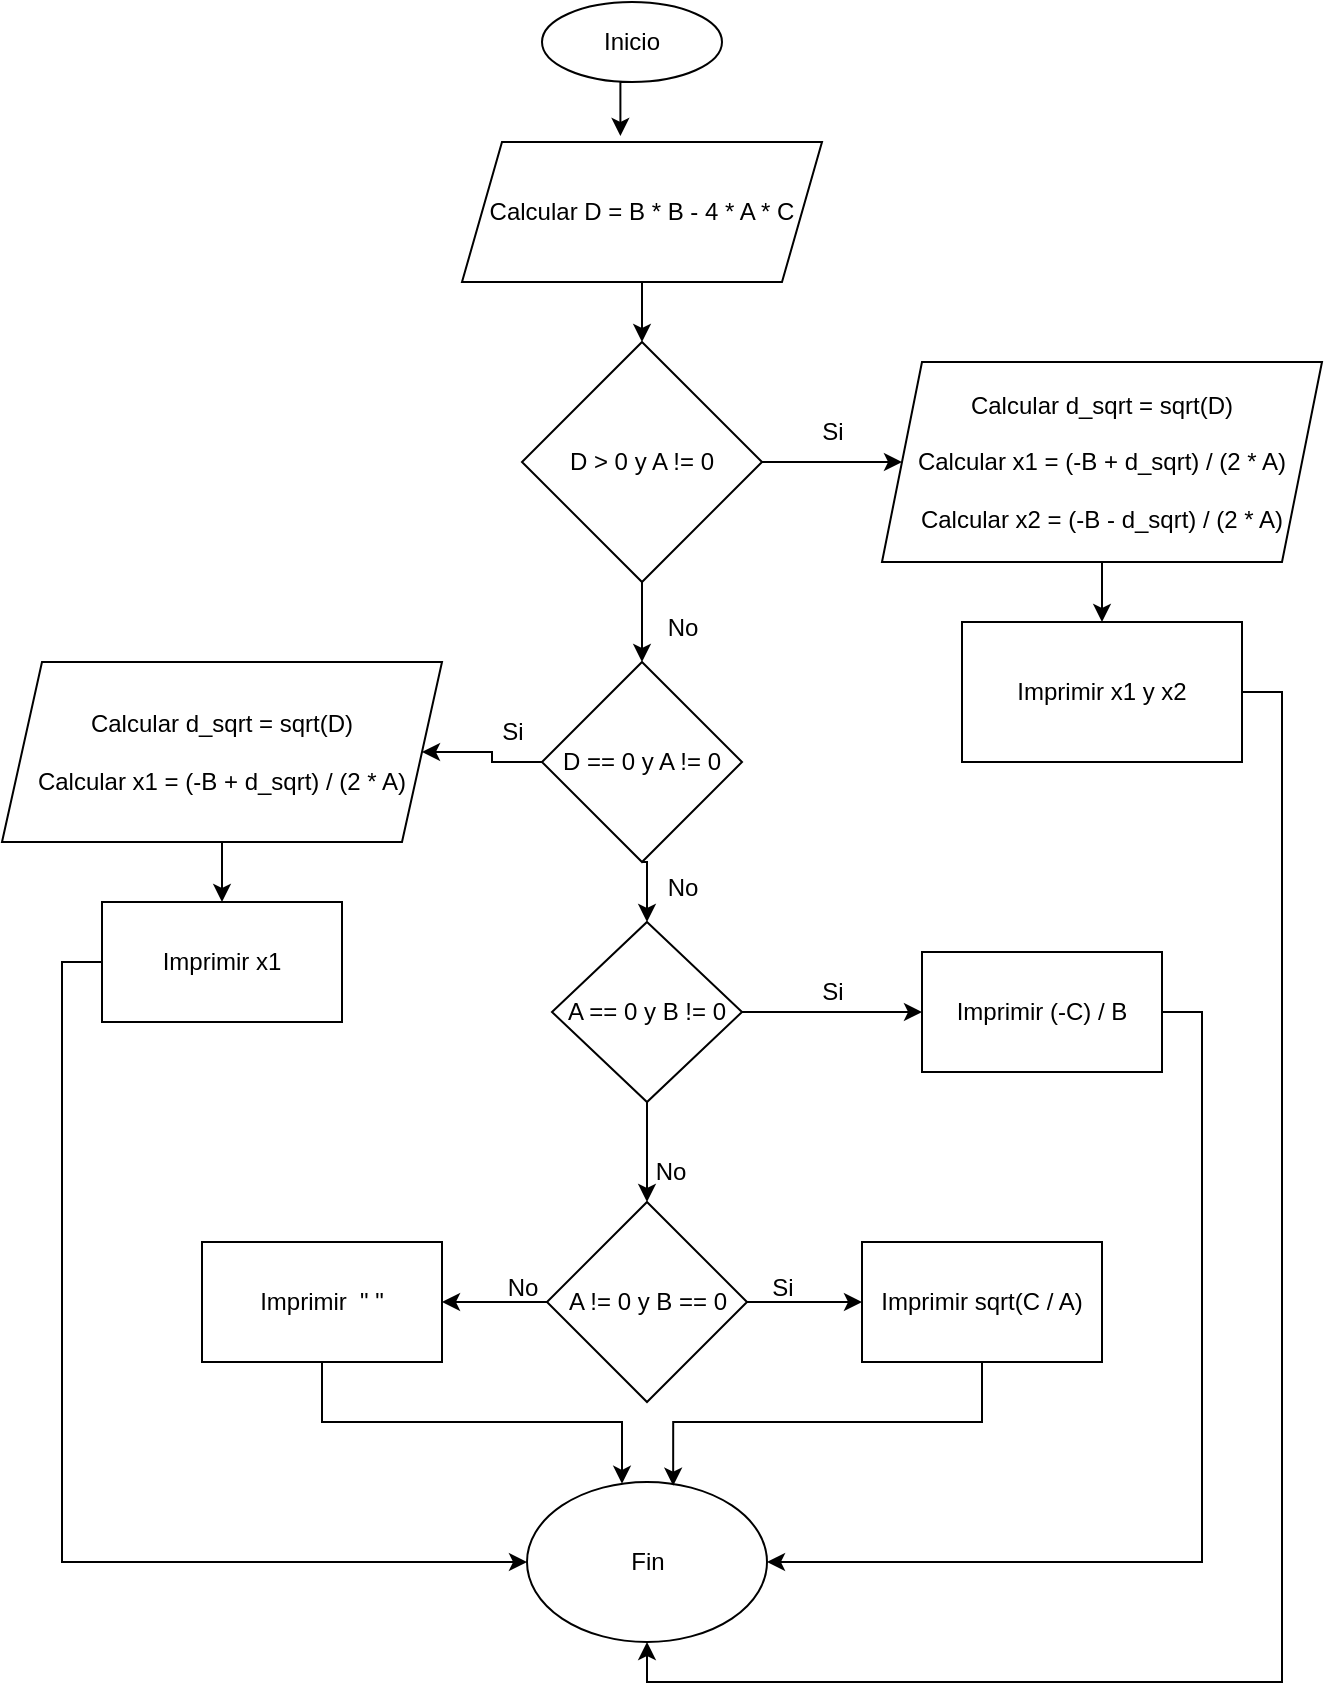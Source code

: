 <mxfile version="24.3.1" type="github">
  <diagram name="Página-1" id="b2jRFqUZYnmrYUsRm_Oo">
    <mxGraphModel dx="1050" dy="2895" grid="1" gridSize="10" guides="1" tooltips="1" connect="1" arrows="1" fold="1" page="1" pageScale="1" pageWidth="827" pageHeight="1169" math="0" shadow="0">
      <root>
        <mxCell id="0" />
        <mxCell id="1" parent="0" />
        <mxCell id="cl9YCHPWA_k3voPx7x7O-1" value="Inicio" style="ellipse;whiteSpace=wrap;html=1;" vertex="1" parent="1">
          <mxGeometry x="350" y="-2310" width="90" height="40" as="geometry" />
        </mxCell>
        <mxCell id="cl9YCHPWA_k3voPx7x7O-6" style="edgeStyle=orthogonalEdgeStyle;rounded=0;orthogonalLoop=1;jettySize=auto;html=1;exitX=0.5;exitY=1;exitDx=0;exitDy=0;entryX=0.5;entryY=0;entryDx=0;entryDy=0;" edge="1" parent="1" source="cl9YCHPWA_k3voPx7x7O-3" target="cl9YCHPWA_k3voPx7x7O-5">
          <mxGeometry relative="1" as="geometry" />
        </mxCell>
        <mxCell id="cl9YCHPWA_k3voPx7x7O-3" value="Calcular D = B * B - 4 * A * C" style="shape=parallelogram;perimeter=parallelogramPerimeter;whiteSpace=wrap;html=1;fixedSize=1;" vertex="1" parent="1">
          <mxGeometry x="310" y="-2240" width="180" height="70" as="geometry" />
        </mxCell>
        <mxCell id="cl9YCHPWA_k3voPx7x7O-4" style="edgeStyle=orthogonalEdgeStyle;rounded=0;orthogonalLoop=1;jettySize=auto;html=1;exitX=0.5;exitY=1;exitDx=0;exitDy=0;entryX=0.44;entryY=-0.043;entryDx=0;entryDy=0;entryPerimeter=0;" edge="1" parent="1" source="cl9YCHPWA_k3voPx7x7O-1" target="cl9YCHPWA_k3voPx7x7O-3">
          <mxGeometry relative="1" as="geometry" />
        </mxCell>
        <mxCell id="cl9YCHPWA_k3voPx7x7O-8" style="edgeStyle=orthogonalEdgeStyle;rounded=0;orthogonalLoop=1;jettySize=auto;html=1;exitX=1;exitY=0.5;exitDx=0;exitDy=0;entryX=0;entryY=0.5;entryDx=0;entryDy=0;" edge="1" parent="1" source="cl9YCHPWA_k3voPx7x7O-5" target="cl9YCHPWA_k3voPx7x7O-7">
          <mxGeometry relative="1" as="geometry" />
        </mxCell>
        <mxCell id="cl9YCHPWA_k3voPx7x7O-22" style="edgeStyle=orthogonalEdgeStyle;rounded=0;orthogonalLoop=1;jettySize=auto;html=1;exitX=0.5;exitY=1;exitDx=0;exitDy=0;entryX=0.5;entryY=0;entryDx=0;entryDy=0;" edge="1" parent="1" source="cl9YCHPWA_k3voPx7x7O-5" target="cl9YCHPWA_k3voPx7x7O-17">
          <mxGeometry relative="1" as="geometry" />
        </mxCell>
        <mxCell id="cl9YCHPWA_k3voPx7x7O-5" value="D &amp;gt; 0 y A != 0" style="rhombus;whiteSpace=wrap;html=1;" vertex="1" parent="1">
          <mxGeometry x="340" y="-2140" width="120" height="120" as="geometry" />
        </mxCell>
        <mxCell id="cl9YCHPWA_k3voPx7x7O-10" style="edgeStyle=orthogonalEdgeStyle;rounded=0;orthogonalLoop=1;jettySize=auto;html=1;exitX=0.5;exitY=1;exitDx=0;exitDy=0;entryX=0.5;entryY=0;entryDx=0;entryDy=0;" edge="1" parent="1" source="cl9YCHPWA_k3voPx7x7O-7" target="cl9YCHPWA_k3voPx7x7O-9">
          <mxGeometry relative="1" as="geometry" />
        </mxCell>
        <mxCell id="cl9YCHPWA_k3voPx7x7O-7" value="&lt;div&gt;Calcular d_sqrt = sqrt(D)&lt;/div&gt;&lt;div&gt;&lt;br&gt;&lt;/div&gt;&lt;div&gt;Calcular x1 = (-B + d_sqrt) / (2 * A)&lt;/div&gt;&lt;div&gt;&lt;br&gt;&lt;/div&gt;&lt;div&gt;Calcular x2 = (-B - d_sqrt) / (2 * A)&lt;/div&gt;" style="shape=parallelogram;perimeter=parallelogramPerimeter;whiteSpace=wrap;html=1;fixedSize=1;" vertex="1" parent="1">
          <mxGeometry x="520" y="-2130" width="220" height="100" as="geometry" />
        </mxCell>
        <mxCell id="cl9YCHPWA_k3voPx7x7O-53" style="edgeStyle=orthogonalEdgeStyle;rounded=0;orthogonalLoop=1;jettySize=auto;html=1;exitX=1;exitY=0.5;exitDx=0;exitDy=0;entryX=0.5;entryY=1;entryDx=0;entryDy=0;" edge="1" parent="1" source="cl9YCHPWA_k3voPx7x7O-9" target="cl9YCHPWA_k3voPx7x7O-44">
          <mxGeometry relative="1" as="geometry" />
        </mxCell>
        <mxCell id="cl9YCHPWA_k3voPx7x7O-9" value="Imprimir x1 y x2" style="rounded=0;whiteSpace=wrap;html=1;" vertex="1" parent="1">
          <mxGeometry x="560" y="-2000" width="140" height="70" as="geometry" />
        </mxCell>
        <mxCell id="cl9YCHPWA_k3voPx7x7O-11" value="Si" style="text;html=1;align=center;verticalAlign=middle;resizable=0;points=[];autosize=1;strokeColor=none;fillColor=none;" vertex="1" parent="1">
          <mxGeometry x="480" y="-2110" width="30" height="30" as="geometry" />
        </mxCell>
        <mxCell id="cl9YCHPWA_k3voPx7x7O-27" style="edgeStyle=orthogonalEdgeStyle;rounded=0;orthogonalLoop=1;jettySize=auto;html=1;exitX=0.5;exitY=1;exitDx=0;exitDy=0;" edge="1" parent="1" source="cl9YCHPWA_k3voPx7x7O-12" target="cl9YCHPWA_k3voPx7x7O-26">
          <mxGeometry relative="1" as="geometry" />
        </mxCell>
        <mxCell id="cl9YCHPWA_k3voPx7x7O-12" value="&lt;div&gt;Calcular d_sqrt = sqrt(D)&lt;/div&gt;&lt;div&gt;&lt;br&gt;&lt;/div&gt;&lt;div&gt;Calcular x1 = (-B + d_sqrt) / (2 * A)&lt;/div&gt;" style="shape=parallelogram;perimeter=parallelogramPerimeter;whiteSpace=wrap;html=1;fixedSize=1;" vertex="1" parent="1">
          <mxGeometry x="80" y="-1980" width="220" height="90" as="geometry" />
        </mxCell>
        <mxCell id="cl9YCHPWA_k3voPx7x7O-24" style="edgeStyle=orthogonalEdgeStyle;rounded=0;orthogonalLoop=1;jettySize=auto;html=1;exitX=0;exitY=0.5;exitDx=0;exitDy=0;" edge="1" parent="1" source="cl9YCHPWA_k3voPx7x7O-17" target="cl9YCHPWA_k3voPx7x7O-12">
          <mxGeometry relative="1" as="geometry" />
        </mxCell>
        <mxCell id="cl9YCHPWA_k3voPx7x7O-29" style="edgeStyle=orthogonalEdgeStyle;rounded=0;orthogonalLoop=1;jettySize=auto;html=1;exitX=0.5;exitY=1;exitDx=0;exitDy=0;entryX=0.5;entryY=0;entryDx=0;entryDy=0;" edge="1" parent="1" source="cl9YCHPWA_k3voPx7x7O-17" target="cl9YCHPWA_k3voPx7x7O-28">
          <mxGeometry relative="1" as="geometry" />
        </mxCell>
        <mxCell id="cl9YCHPWA_k3voPx7x7O-17" value="D == 0 y A != 0" style="rhombus;whiteSpace=wrap;html=1;" vertex="1" parent="1">
          <mxGeometry x="350" y="-1980" width="100" height="100" as="geometry" />
        </mxCell>
        <mxCell id="cl9YCHPWA_k3voPx7x7O-23" value="No" style="text;html=1;align=center;verticalAlign=middle;resizable=0;points=[];autosize=1;strokeColor=none;fillColor=none;" vertex="1" parent="1">
          <mxGeometry x="400" y="-2012" width="40" height="30" as="geometry" />
        </mxCell>
        <mxCell id="cl9YCHPWA_k3voPx7x7O-25" value="Si" style="text;html=1;align=center;verticalAlign=middle;resizable=0;points=[];autosize=1;strokeColor=none;fillColor=none;" vertex="1" parent="1">
          <mxGeometry x="320" y="-1960" width="30" height="30" as="geometry" />
        </mxCell>
        <mxCell id="cl9YCHPWA_k3voPx7x7O-46" style="edgeStyle=orthogonalEdgeStyle;rounded=0;orthogonalLoop=1;jettySize=auto;html=1;exitX=0;exitY=0.5;exitDx=0;exitDy=0;entryX=0;entryY=0.5;entryDx=0;entryDy=0;" edge="1" parent="1" source="cl9YCHPWA_k3voPx7x7O-26" target="cl9YCHPWA_k3voPx7x7O-44">
          <mxGeometry relative="1" as="geometry" />
        </mxCell>
        <mxCell id="cl9YCHPWA_k3voPx7x7O-26" value="Imprimir x1" style="rounded=0;whiteSpace=wrap;html=1;" vertex="1" parent="1">
          <mxGeometry x="130" y="-1860" width="120" height="60" as="geometry" />
        </mxCell>
        <mxCell id="cl9YCHPWA_k3voPx7x7O-32" style="edgeStyle=orthogonalEdgeStyle;rounded=0;orthogonalLoop=1;jettySize=auto;html=1;exitX=1;exitY=0.5;exitDx=0;exitDy=0;entryX=0;entryY=0.5;entryDx=0;entryDy=0;" edge="1" parent="1" source="cl9YCHPWA_k3voPx7x7O-28" target="cl9YCHPWA_k3voPx7x7O-31">
          <mxGeometry relative="1" as="geometry" />
        </mxCell>
        <mxCell id="cl9YCHPWA_k3voPx7x7O-35" style="edgeStyle=orthogonalEdgeStyle;rounded=0;orthogonalLoop=1;jettySize=auto;html=1;exitX=0.5;exitY=1;exitDx=0;exitDy=0;" edge="1" parent="1" source="cl9YCHPWA_k3voPx7x7O-28" target="cl9YCHPWA_k3voPx7x7O-34">
          <mxGeometry relative="1" as="geometry" />
        </mxCell>
        <mxCell id="cl9YCHPWA_k3voPx7x7O-28" value="A == 0 y B != 0" style="rhombus;whiteSpace=wrap;html=1;" vertex="1" parent="1">
          <mxGeometry x="355" y="-1850" width="95" height="90" as="geometry" />
        </mxCell>
        <mxCell id="cl9YCHPWA_k3voPx7x7O-30" value="No" style="text;html=1;align=center;verticalAlign=middle;resizable=0;points=[];autosize=1;strokeColor=none;fillColor=none;" vertex="1" parent="1">
          <mxGeometry x="400" y="-1882" width="40" height="30" as="geometry" />
        </mxCell>
        <mxCell id="cl9YCHPWA_k3voPx7x7O-52" style="edgeStyle=orthogonalEdgeStyle;rounded=0;orthogonalLoop=1;jettySize=auto;html=1;exitX=1;exitY=0.5;exitDx=0;exitDy=0;entryX=1;entryY=0.5;entryDx=0;entryDy=0;" edge="1" parent="1" source="cl9YCHPWA_k3voPx7x7O-31" target="cl9YCHPWA_k3voPx7x7O-44">
          <mxGeometry relative="1" as="geometry" />
        </mxCell>
        <mxCell id="cl9YCHPWA_k3voPx7x7O-31" value="Imprimir (-C) / B" style="rounded=0;whiteSpace=wrap;html=1;" vertex="1" parent="1">
          <mxGeometry x="540" y="-1835" width="120" height="60" as="geometry" />
        </mxCell>
        <mxCell id="cl9YCHPWA_k3voPx7x7O-33" value="Si" style="text;html=1;align=center;verticalAlign=middle;resizable=0;points=[];autosize=1;strokeColor=none;fillColor=none;" vertex="1" parent="1">
          <mxGeometry x="480" y="-1830" width="30" height="30" as="geometry" />
        </mxCell>
        <mxCell id="cl9YCHPWA_k3voPx7x7O-40" style="edgeStyle=orthogonalEdgeStyle;rounded=0;orthogonalLoop=1;jettySize=auto;html=1;exitX=0;exitY=0.5;exitDx=0;exitDy=0;entryX=1;entryY=0.5;entryDx=0;entryDy=0;" edge="1" parent="1" source="cl9YCHPWA_k3voPx7x7O-34" target="cl9YCHPWA_k3voPx7x7O-39">
          <mxGeometry relative="1" as="geometry" />
        </mxCell>
        <mxCell id="cl9YCHPWA_k3voPx7x7O-41" style="edgeStyle=orthogonalEdgeStyle;rounded=0;orthogonalLoop=1;jettySize=auto;html=1;exitX=1;exitY=0.5;exitDx=0;exitDy=0;" edge="1" parent="1" source="cl9YCHPWA_k3voPx7x7O-34" target="cl9YCHPWA_k3voPx7x7O-38">
          <mxGeometry relative="1" as="geometry" />
        </mxCell>
        <mxCell id="cl9YCHPWA_k3voPx7x7O-34" value="A != 0 y B == 0" style="rhombus;whiteSpace=wrap;html=1;" vertex="1" parent="1">
          <mxGeometry x="352.5" y="-1710" width="100" height="100" as="geometry" />
        </mxCell>
        <mxCell id="cl9YCHPWA_k3voPx7x7O-36" value="No" style="text;html=1;align=center;verticalAlign=middle;resizable=0;points=[];autosize=1;strokeColor=none;fillColor=none;" vertex="1" parent="1">
          <mxGeometry x="394" y="-1740" width="40" height="30" as="geometry" />
        </mxCell>
        <mxCell id="cl9YCHPWA_k3voPx7x7O-38" value="Imprimir sqrt(C / A)" style="rounded=0;whiteSpace=wrap;html=1;" vertex="1" parent="1">
          <mxGeometry x="510" y="-1690" width="120" height="60" as="geometry" />
        </mxCell>
        <mxCell id="cl9YCHPWA_k3voPx7x7O-48" style="edgeStyle=orthogonalEdgeStyle;rounded=0;orthogonalLoop=1;jettySize=auto;html=1;exitX=0.5;exitY=1;exitDx=0;exitDy=0;" edge="1" parent="1" source="cl9YCHPWA_k3voPx7x7O-39" target="cl9YCHPWA_k3voPx7x7O-44">
          <mxGeometry relative="1" as="geometry">
            <Array as="points">
              <mxPoint x="240" y="-1600" />
              <mxPoint x="390" y="-1600" />
            </Array>
          </mxGeometry>
        </mxCell>
        <mxCell id="cl9YCHPWA_k3voPx7x7O-39" value="Imprimir&amp;nbsp; &quot; &quot;" style="rounded=0;whiteSpace=wrap;html=1;" vertex="1" parent="1">
          <mxGeometry x="180" y="-1690" width="120" height="60" as="geometry" />
        </mxCell>
        <mxCell id="cl9YCHPWA_k3voPx7x7O-42" value="Si" style="text;html=1;align=center;verticalAlign=middle;resizable=0;points=[];autosize=1;strokeColor=none;fillColor=none;" vertex="1" parent="1">
          <mxGeometry x="455" y="-1682" width="30" height="30" as="geometry" />
        </mxCell>
        <mxCell id="cl9YCHPWA_k3voPx7x7O-43" value="No" style="text;html=1;align=center;verticalAlign=middle;resizable=0;points=[];autosize=1;strokeColor=none;fillColor=none;" vertex="1" parent="1">
          <mxGeometry x="320" y="-1682" width="40" height="30" as="geometry" />
        </mxCell>
        <mxCell id="cl9YCHPWA_k3voPx7x7O-44" value="Fin" style="ellipse;whiteSpace=wrap;html=1;" vertex="1" parent="1">
          <mxGeometry x="342.5" y="-1570" width="120" height="80" as="geometry" />
        </mxCell>
        <mxCell id="cl9YCHPWA_k3voPx7x7O-49" style="edgeStyle=orthogonalEdgeStyle;rounded=0;orthogonalLoop=1;jettySize=auto;html=1;exitX=0.5;exitY=1;exitDx=0;exitDy=0;entryX=0.609;entryY=0.023;entryDx=0;entryDy=0;entryPerimeter=0;" edge="1" parent="1" source="cl9YCHPWA_k3voPx7x7O-38" target="cl9YCHPWA_k3voPx7x7O-44">
          <mxGeometry relative="1" as="geometry" />
        </mxCell>
      </root>
    </mxGraphModel>
  </diagram>
</mxfile>
